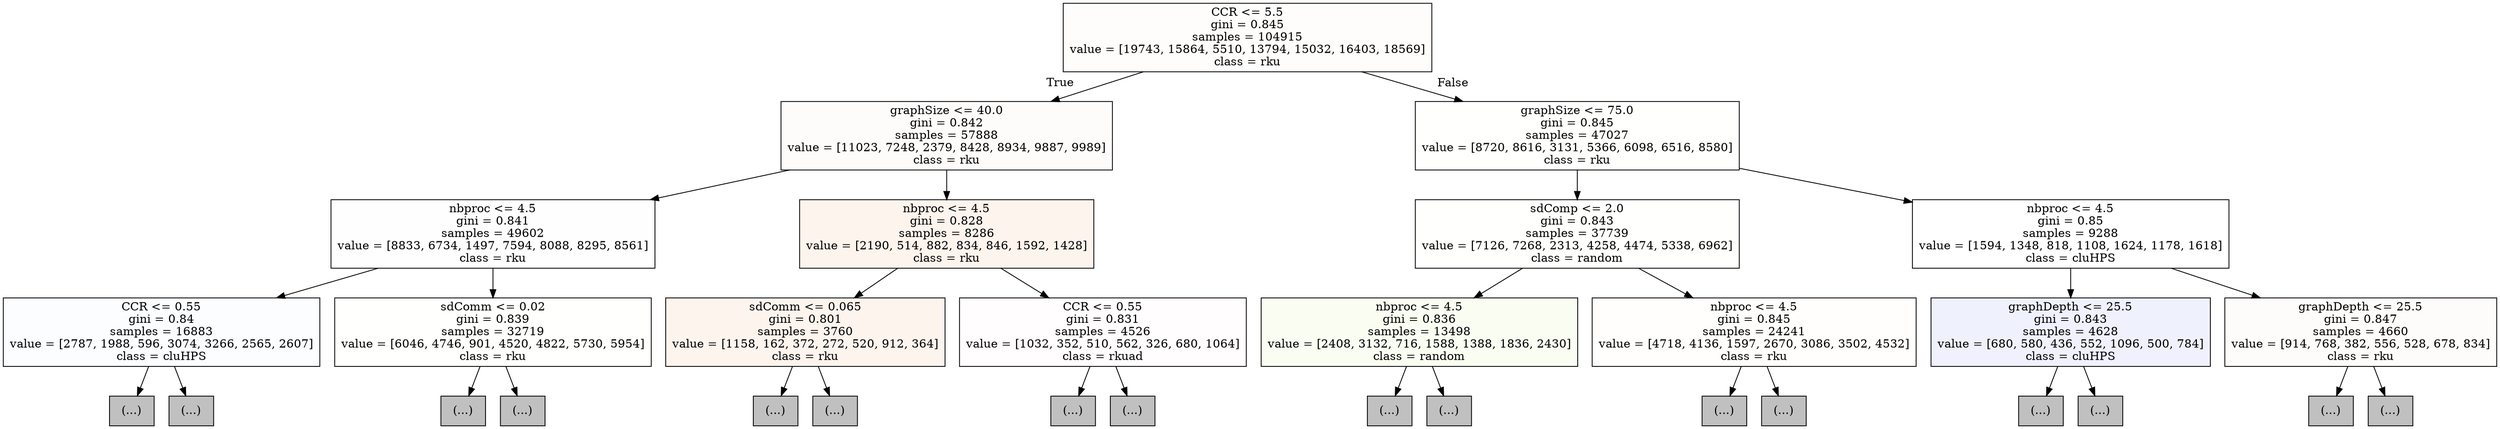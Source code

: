 digraph Tree {
node [shape=box, style="filled", color="black"] ;
0 [label="CCR <= 5.5\ngini = 0.845\nsamples = 104915\nvalue = [19743, 15864, 5510, 13794, 15032, 16403, 18569]\nclass = rku", fillcolor="#fffdfc"] ;
1 [label="graphSize <= 40.0\ngini = 0.842\nsamples = 57888\nvalue = [11023, 7248, 2379, 8428, 8934, 9887, 9989]\nclass = rku", fillcolor="#fefcfb"] ;
0 -> 1 [labeldistance=2.5, labelangle=45, headlabel="True"] ;
2 [label="nbproc <= 4.5\ngini = 0.841\nsamples = 49602\nvalue = [8833, 6734, 1497, 7594, 8088, 8295, 8561]\nclass = rku", fillcolor="#fffefe"] ;
1 -> 2 ;
3 [label="CCR <= 0.55\ngini = 0.84\nsamples = 16883\nvalue = [2787, 1988, 596, 3074, 3266, 2565, 2607]\nclass = cluHPS", fillcolor="#fcfdff"] ;
2 -> 3 ;
4 [label="(...)", fillcolor="#C0C0C0"] ;
3 -> 4 ;
75 [label="(...)", fillcolor="#C0C0C0"] ;
3 -> 75 ;
146 [label="sdComm <= 0.02\ngini = 0.839\nsamples = 32719\nvalue = [6046, 4746, 901, 4520, 4822, 5730, 5954]\nclass = rku", fillcolor="#fffffe"] ;
2 -> 146 ;
147 [label="(...)", fillcolor="#C0C0C0"] ;
146 -> 147 ;
170 [label="(...)", fillcolor="#C0C0C0"] ;
146 -> 170 ;
289 [label="nbproc <= 4.5\ngini = 0.828\nsamples = 8286\nvalue = [2190, 514, 882, 834, 846, 1592, 1428]\nclass = rku", fillcolor="#fdf4ed"] ;
1 -> 289 ;
290 [label="sdComm <= 0.065\ngini = 0.801\nsamples = 3760\nvalue = [1158, 162, 372, 272, 520, 912, 364]\nclass = rku", fillcolor="#fdf4ee"] ;
289 -> 290 ;
291 [label="(...)", fillcolor="#C0C0C0"] ;
290 -> 291 ;
338 [label="(...)", fillcolor="#C0C0C0"] ;
290 -> 338 ;
433 [label="CCR <= 0.55\ngini = 0.831\nsamples = 4526\nvalue = [1032, 352, 510, 562, 326, 680, 1064]\nclass = rkuad", fillcolor="#fffdfe"] ;
289 -> 433 ;
434 [label="(...)", fillcolor="#C0C0C0"] ;
433 -> 434 ;
505 [label="(...)", fillcolor="#C0C0C0"] ;
433 -> 505 ;
576 [label="graphSize <= 75.0\ngini = 0.845\nsamples = 47027\nvalue = [8720, 8616, 3131, 5366, 6098, 6516, 8580]\nclass = rku", fillcolor="#fffffe"] ;
0 -> 576 [labeldistance=2.5, labelangle=-45, headlabel="False"] ;
577 [label="sdComp <= 2.0\ngini = 0.843\nsamples = 37739\nvalue = [7126, 7268, 2313, 4258, 4474, 5338, 6962]\nclass = random", fillcolor="#fffffe"] ;
576 -> 577 ;
578 [label="nbproc <= 4.5\ngini = 0.836\nsamples = 13498\nvalue = [2408, 3132, 716, 1588, 1388, 1836, 2430]\nclass = random", fillcolor="#fafdf2"] ;
577 -> 578 ;
579 [label="(...)", fillcolor="#C0C0C0"] ;
578 -> 579 ;
614 [label="(...)", fillcolor="#C0C0C0"] ;
578 -> 614 ;
649 [label="nbproc <= 4.5\ngini = 0.845\nsamples = 24241\nvalue = [4718, 4136, 1597, 2670, 3086, 3502, 4532]\nclass = rku", fillcolor="#fffefd"] ;
577 -> 649 ;
650 [label="(...)", fillcolor="#C0C0C0"] ;
649 -> 650 ;
721 [label="(...)", fillcolor="#C0C0C0"] ;
649 -> 721 ;
792 [label="nbproc <= 4.5\ngini = 0.85\nsamples = 9288\nvalue = [1594, 1348, 818, 1108, 1624, 1178, 1618]\nclass = cluHPS", fillcolor="#ffffff"] ;
576 -> 792 ;
793 [label="graphDepth <= 25.5\ngini = 0.843\nsamples = 4628\nvalue = [680, 580, 436, 552, 1096, 500, 784]\nclass = cluHPS", fillcolor="#eff1fd"] ;
792 -> 793 ;
794 [label="(...)", fillcolor="#C0C0C0"] ;
793 -> 794 ;
811 [label="(...)", fillcolor="#C0C0C0"] ;
793 -> 811 ;
828 [label="graphDepth <= 25.5\ngini = 0.847\nsamples = 4660\nvalue = [914, 768, 382, 556, 528, 678, 834]\nclass = rku", fillcolor="#fefcfb"] ;
792 -> 828 ;
829 [label="(...)", fillcolor="#C0C0C0"] ;
828 -> 829 ;
846 [label="(...)", fillcolor="#C0C0C0"] ;
828 -> 846 ;
}